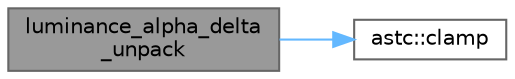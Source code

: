 digraph "luminance_alpha_delta_unpack"
{
 // LATEX_PDF_SIZE
  bgcolor="transparent";
  edge [fontname=Helvetica,fontsize=10,labelfontname=Helvetica,labelfontsize=10];
  node [fontname=Helvetica,fontsize=10,shape=box,height=0.2,width=0.4];
  rankdir="LR";
  Node1 [id="Node000001",label="luminance_alpha_delta\l_unpack",height=0.2,width=0.4,color="gray40", fillcolor="grey60", style="filled", fontcolor="black",tooltip="Unpack an LDR LA color that uses delta encoding."];
  Node1 -> Node2 [id="edge1_Node000001_Node000002",color="steelblue1",style="solid",tooltip=" "];
  Node2 [id="Node000002",label="astc::clamp",height=0.2,width=0.4,color="grey40", fillcolor="white", style="filled",URL="$namespaceastc.html#a8f8b2ad23b04a389f6785bc80b61349b",tooltip="Clamp a value value between mn and mx."];
}
